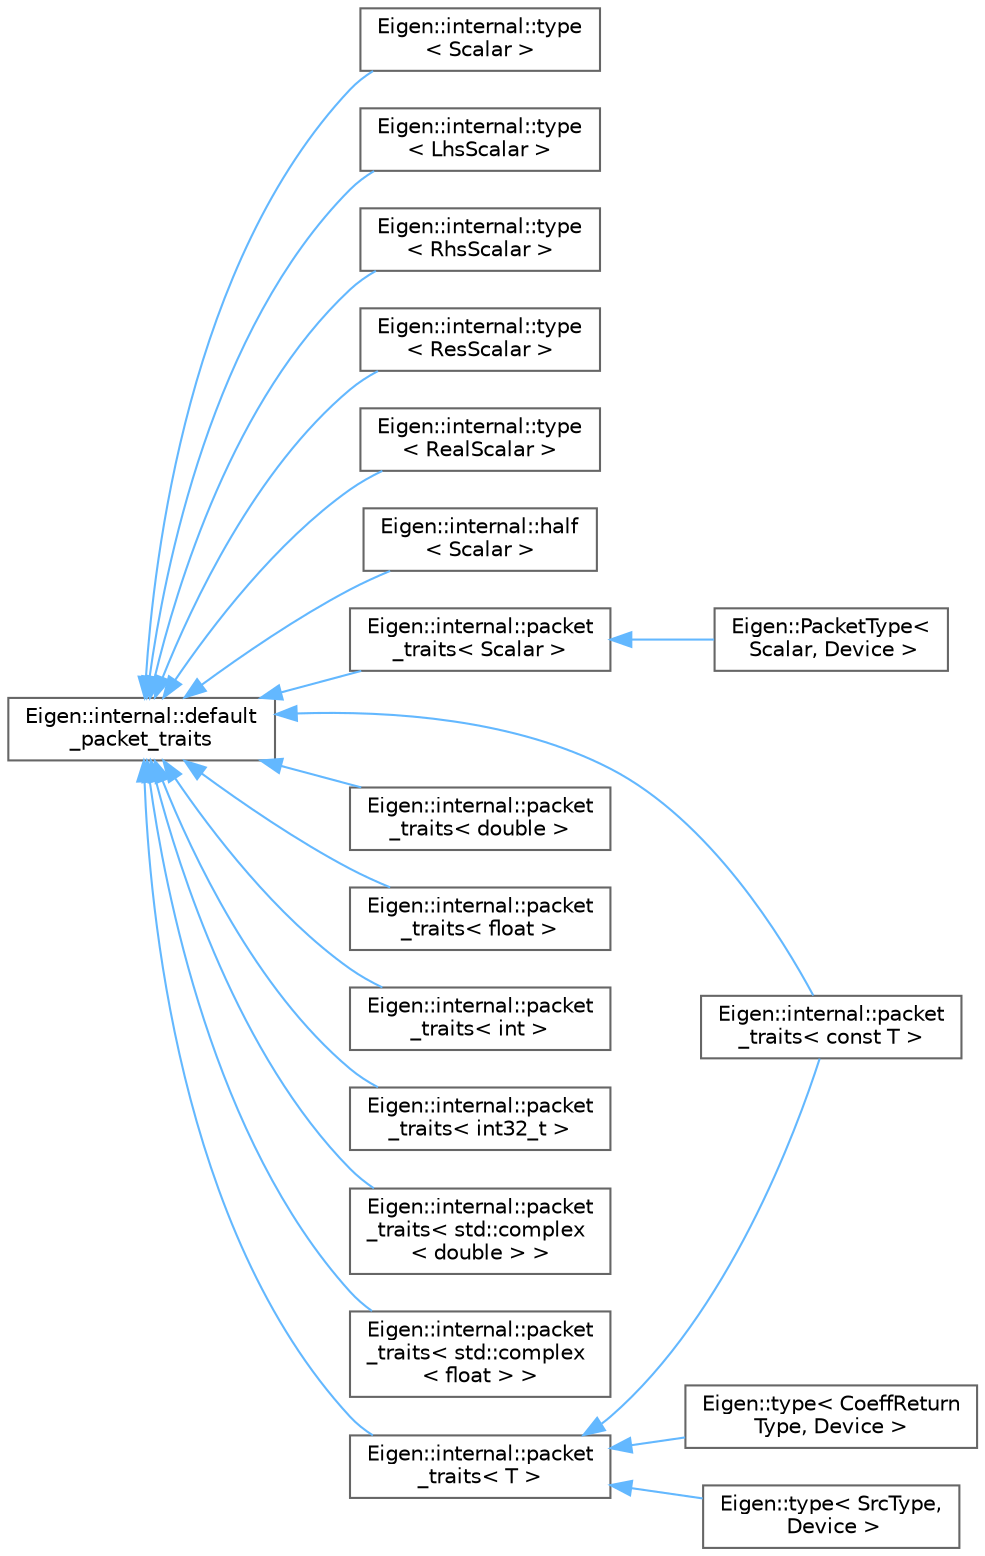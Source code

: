 digraph "类继承关系图"
{
 // LATEX_PDF_SIZE
  bgcolor="transparent";
  edge [fontname=Helvetica,fontsize=10,labelfontname=Helvetica,labelfontsize=10];
  node [fontname=Helvetica,fontsize=10,shape=box,height=0.2,width=0.4];
  rankdir="LR";
  Node0 [id="Node000000",label="Eigen::internal::default\l_packet_traits",height=0.2,width=0.4,color="grey40", fillcolor="white", style="filled",URL="$struct_eigen_1_1internal_1_1default__packet__traits.html",tooltip=" "];
  Node0 -> Node1 [id="edge4243_Node000000_Node000001",dir="back",color="steelblue1",style="solid",tooltip=" "];
  Node1 [id="Node000001",label="Eigen::internal::type\l\< Scalar \>",height=0.2,width=0.4,color="grey40", fillcolor="white", style="filled",URL="$struct_eigen_1_1internal_1_1packet__traits.html",tooltip=" "];
  Node0 -> Node2 [id="edge4244_Node000000_Node000002",dir="back",color="steelblue1",style="solid",tooltip=" "];
  Node2 [id="Node000002",label="Eigen::internal::type\l\< LhsScalar \>",height=0.2,width=0.4,color="grey40", fillcolor="white", style="filled",URL="$struct_eigen_1_1internal_1_1packet__traits.html",tooltip=" "];
  Node0 -> Node3 [id="edge4245_Node000000_Node000003",dir="back",color="steelblue1",style="solid",tooltip=" "];
  Node3 [id="Node000003",label="Eigen::internal::type\l\< RhsScalar \>",height=0.2,width=0.4,color="grey40", fillcolor="white", style="filled",URL="$struct_eigen_1_1internal_1_1packet__traits.html",tooltip=" "];
  Node0 -> Node4 [id="edge4246_Node000000_Node000004",dir="back",color="steelblue1",style="solid",tooltip=" "];
  Node4 [id="Node000004",label="Eigen::internal::type\l\< ResScalar \>",height=0.2,width=0.4,color="grey40", fillcolor="white", style="filled",URL="$struct_eigen_1_1internal_1_1packet__traits.html",tooltip=" "];
  Node0 -> Node5 [id="edge4247_Node000000_Node000005",dir="back",color="steelblue1",style="solid",tooltip=" "];
  Node5 [id="Node000005",label="Eigen::internal::type\l\< RealScalar \>",height=0.2,width=0.4,color="grey40", fillcolor="white", style="filled",URL="$struct_eigen_1_1internal_1_1packet__traits.html",tooltip=" "];
  Node0 -> Node6 [id="edge4248_Node000000_Node000006",dir="back",color="steelblue1",style="solid",tooltip=" "];
  Node6 [id="Node000006",label="Eigen::internal::half\l\< Scalar \>",height=0.2,width=0.4,color="grey40", fillcolor="white", style="filled",URL="$struct_eigen_1_1internal_1_1packet__traits.html",tooltip=" "];
  Node0 -> Node7 [id="edge4249_Node000000_Node000007",dir="back",color="steelblue1",style="solid",tooltip=" "];
  Node7 [id="Node000007",label="Eigen::internal::packet\l_traits\< Scalar \>",height=0.2,width=0.4,color="grey40", fillcolor="white", style="filled",URL="$struct_eigen_1_1internal_1_1packet__traits.html",tooltip=" "];
  Node7 -> Node8 [id="edge4250_Node000007_Node000008",dir="back",color="steelblue1",style="solid",tooltip=" "];
  Node8 [id="Node000008",label="Eigen::PacketType\<\l Scalar, Device \>",height=0.2,width=0.4,color="grey40", fillcolor="white", style="filled",URL="$struct_eigen_1_1_packet_type.html",tooltip=" "];
  Node0 -> Node9 [id="edge4251_Node000000_Node000009",dir="back",color="steelblue1",style="solid",tooltip=" "];
  Node9 [id="Node000009",label="Eigen::internal::packet\l_traits\< const T \>",height=0.2,width=0.4,color="grey40", fillcolor="white", style="filled",URL="$struct_eigen_1_1internal_1_1packet__traits_3_01const_01_t_01_4.html",tooltip=" "];
  Node0 -> Node13 [id="edge4252_Node000000_Node000013",dir="back",color="steelblue1",style="solid",tooltip=" "];
  Node13 [id="Node000013",label="Eigen::internal::packet\l_traits\< double \>",height=0.2,width=0.4,color="grey40", fillcolor="white", style="filled",URL="$struct_eigen_1_1internal_1_1packet__traits_3_01double_01_4.html",tooltip=" "];
  Node0 -> Node14 [id="edge4253_Node000000_Node000014",dir="back",color="steelblue1",style="solid",tooltip=" "];
  Node14 [id="Node000014",label="Eigen::internal::packet\l_traits\< float \>",height=0.2,width=0.4,color="grey40", fillcolor="white", style="filled",URL="$struct_eigen_1_1internal_1_1packet__traits_3_01float_01_4.html",tooltip=" "];
  Node0 -> Node15 [id="edge4254_Node000000_Node000015",dir="back",color="steelblue1",style="solid",tooltip=" "];
  Node15 [id="Node000015",label="Eigen::internal::packet\l_traits\< int \>",height=0.2,width=0.4,color="grey40", fillcolor="white", style="filled",URL="$struct_eigen_1_1internal_1_1packet__traits_3_01int_01_4.html",tooltip=" "];
  Node0 -> Node16 [id="edge4255_Node000000_Node000016",dir="back",color="steelblue1",style="solid",tooltip=" "];
  Node16 [id="Node000016",label="Eigen::internal::packet\l_traits\< int32_t \>",height=0.2,width=0.4,color="grey40", fillcolor="white", style="filled",URL="$struct_eigen_1_1internal_1_1packet__traits_3_01int32__t_01_4.html",tooltip=" "];
  Node0 -> Node17 [id="edge4256_Node000000_Node000017",dir="back",color="steelblue1",style="solid",tooltip=" "];
  Node17 [id="Node000017",label="Eigen::internal::packet\l_traits\< std::complex\l\< double \> \>",height=0.2,width=0.4,color="grey40", fillcolor="white", style="filled",URL="$struct_eigen_1_1internal_1_1packet__traits_3_01std_1_1complex_3_01double_01_4_01_4.html",tooltip=" "];
  Node0 -> Node18 [id="edge4257_Node000000_Node000018",dir="back",color="steelblue1",style="solid",tooltip=" "];
  Node18 [id="Node000018",label="Eigen::internal::packet\l_traits\< std::complex\l\< float \> \>",height=0.2,width=0.4,color="grey40", fillcolor="white", style="filled",URL="$struct_eigen_1_1internal_1_1packet__traits_3_01std_1_1complex_3_01float_01_4_01_4.html",tooltip=" "];
  Node0 -> Node10 [id="edge4258_Node000000_Node000010",dir="back",color="steelblue1",style="solid",tooltip=" "];
  Node10 [id="Node000010",label="Eigen::internal::packet\l_traits\< T \>",height=0.2,width=0.4,color="grey40", fillcolor="white", style="filled",URL="$struct_eigen_1_1internal_1_1packet__traits.html",tooltip=" "];
  Node10 -> Node11 [id="edge4259_Node000010_Node000011",dir="back",color="steelblue1",style="solid",tooltip=" "];
  Node11 [id="Node000011",label="Eigen::type\< CoeffReturn\lType, Device \>",height=0.2,width=0.4,color="grey40", fillcolor="white", style="filled",URL="$struct_eigen_1_1_packet_type.html",tooltip=" "];
  Node10 -> Node12 [id="edge4260_Node000010_Node000012",dir="back",color="steelblue1",style="solid",tooltip=" "];
  Node12 [id="Node000012",label="Eigen::type\< SrcType,\l Device \>",height=0.2,width=0.4,color="grey40", fillcolor="white", style="filled",URL="$struct_eigen_1_1_packet_type.html",tooltip=" "];
  Node10 -> Node9 [id="edge4261_Node000010_Node000009",dir="back",color="steelblue1",style="solid",tooltip=" "];
}
